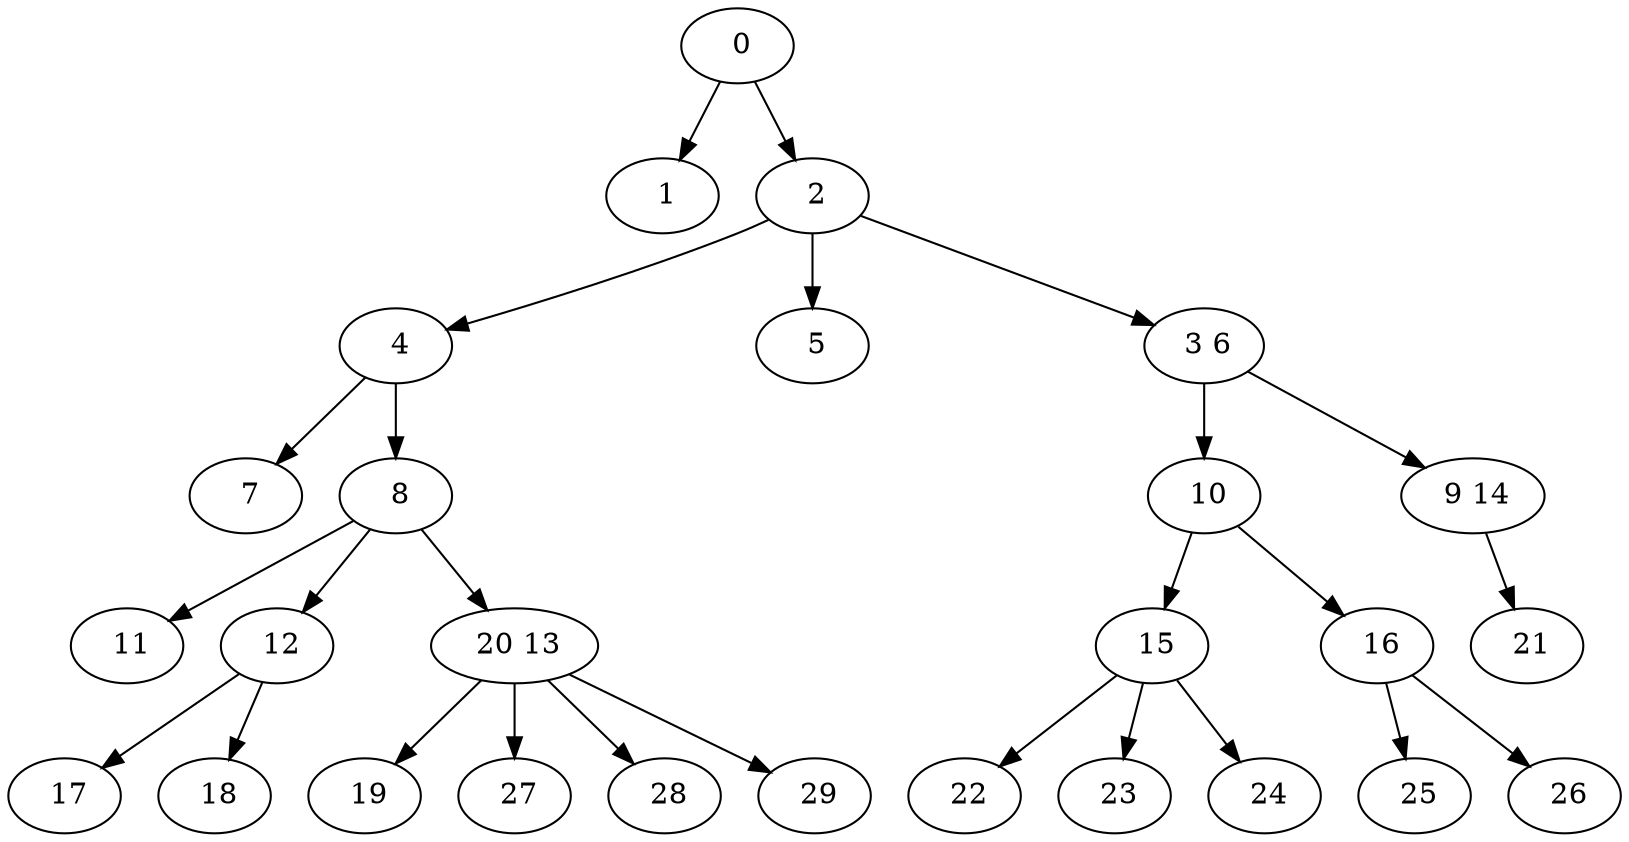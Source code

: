 digraph mytree {
" 0" -> " 1";
" 0" -> " 2";
" 1";
" 2" -> " 4";
" 2" -> " 5";
" 2" -> " 3 6";
" 4" -> " 7";
" 4" -> " 8";
" 5";
" 3 6" -> " 10";
" 3 6" -> " 9 14";
" 7";
" 8" -> " 11";
" 8" -> " 12";
" 8" -> " 20 13";
" 11";
" 12" -> " 17";
" 12" -> " 18";
" 10" -> " 15";
" 10" -> " 16";
" 15" -> " 22";
" 15" -> " 23";
" 15" -> " 24";
" 16" -> " 25";
" 16" -> " 26";
" 17";
" 18";
" 22";
" 23";
" 24";
" 25";
" 26";
" 20 13" -> " 19";
" 20 13" -> " 27";
" 20 13" -> " 28";
" 20 13" -> " 29";
" 19";
" 27";
" 28";
" 29";
" 9 14" -> " 21";
" 21";
}
